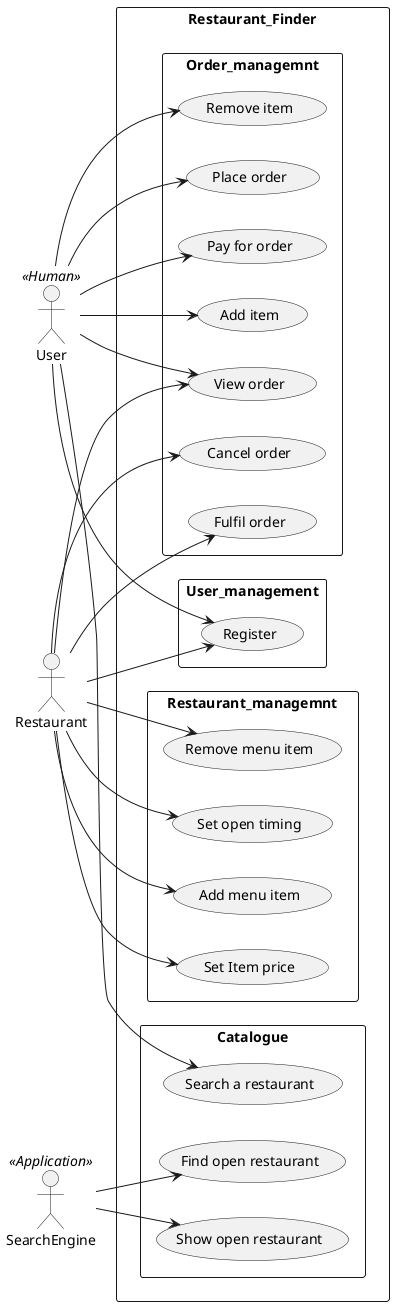 @startuml
left to right direction
actor User <<Human>>
actor Restaurant
actor SearchEngine <<Application>>

rectangle Restaurant_Finder{

rectangle Restaurant_managemnt{
usecase "Add menu item" as AddMenuItem
usecase "Set Item price" as SetPrice
usecase "Remove menu item" as RemMenuItem
usecase "Set open timing" as TimingSet
}

rectangle Catalogue{
usecase "Search a restaurant" as Search1
usecase "Find open restaurant" as Search2
usecase "Show open restaurant" as Search3
}

rectangle Order_managemnt{
usecase "Add item" as Order1
usecase "Remove item" as Order2
usecase "Place order" as Order3
usecase "Fulfil order" as Order4
usecase "Cancel order" as Order5
usecase "Pay for order" as Order6
usecase "View order" as Order7
}

rectangle User_management {
usecase "Register" as Reg1
}

}

User --> Reg1
User --> Search1
User --> Order1
User --> Order2
User --> Order3
User --> Order6
User --> Order7

Restaurant --> Reg1
Restaurant --> Order4
Restaurant --> Order5
Restaurant --> Order7
Restaurant --> AddMenuItem
Restaurant --> RemMenuItem
Restaurant --> SetPrice
Restaurant --> TimingSet

SearchEngine --> Search2
SearchEngine --> Search3

@enduml
